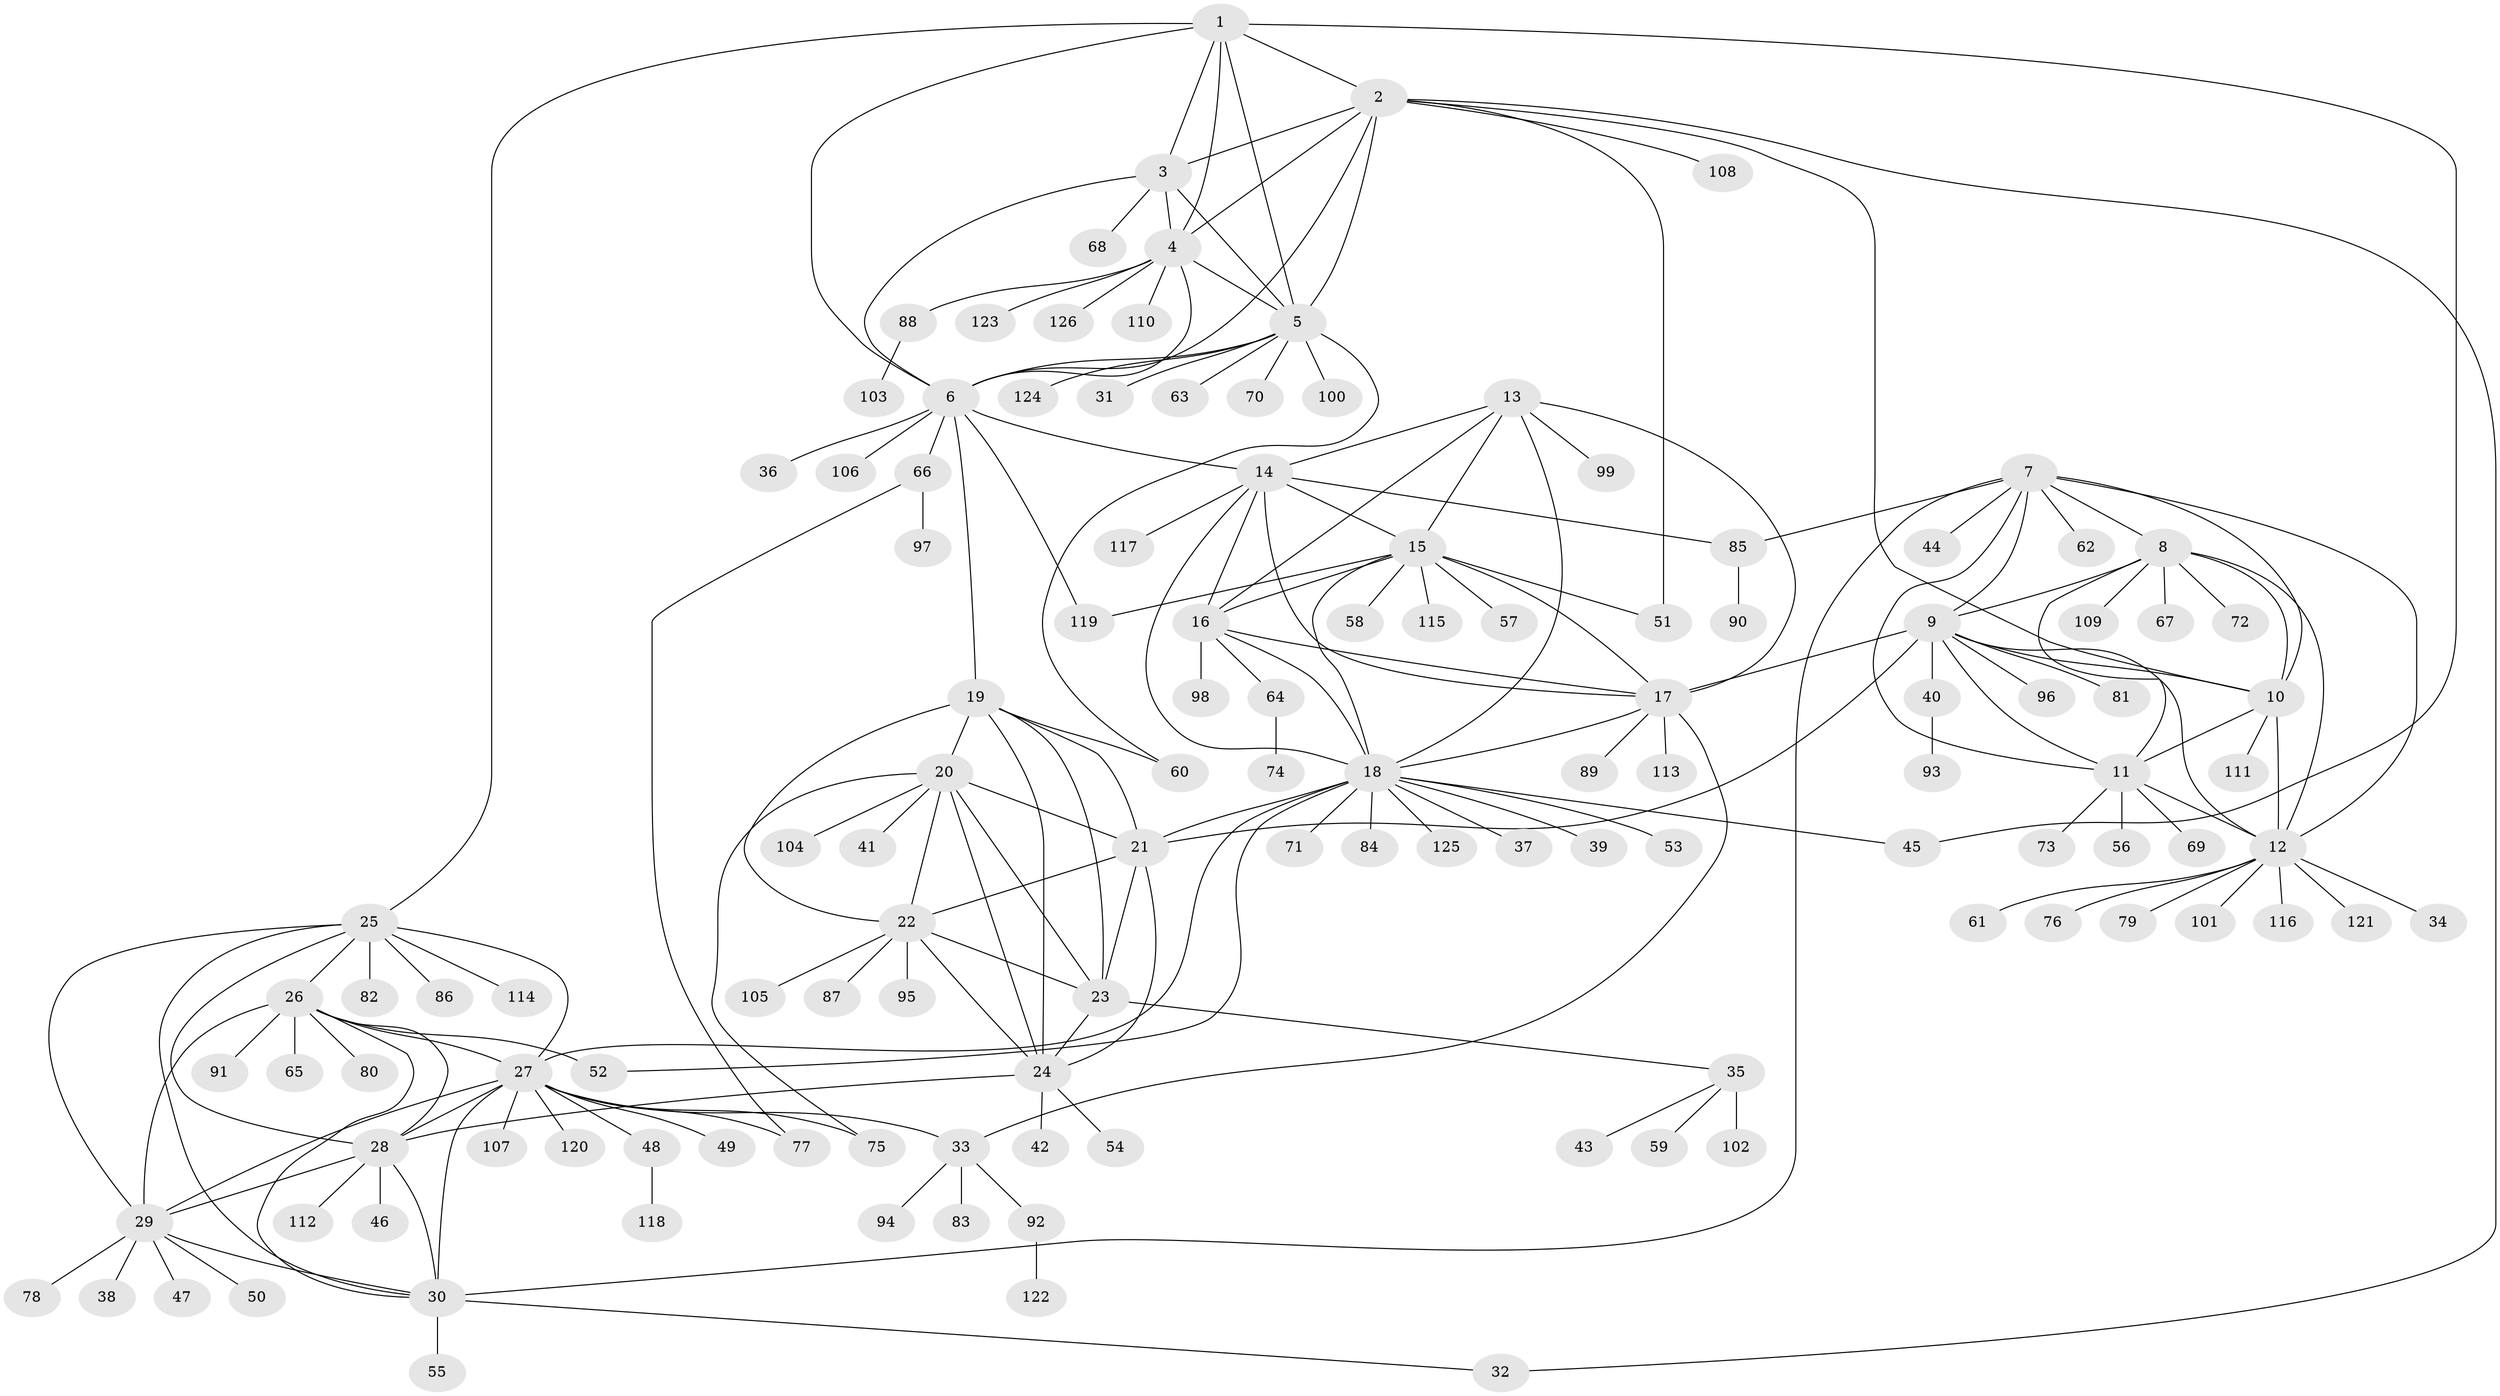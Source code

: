 // coarse degree distribution, {7: 0.06578947368421052, 8: 0.07894736842105263, 5: 0.02631578947368421, 10: 0.039473684210526314, 6: 0.07894736842105263, 9: 0.013157894736842105, 14: 0.013157894736842105, 12: 0.013157894736842105, 1: 0.4868421052631579, 2: 0.15789473684210525, 4: 0.013157894736842105, 3: 0.013157894736842105}
// Generated by graph-tools (version 1.1) at 2025/52/03/04/25 22:52:41]
// undirected, 126 vertices, 191 edges
graph export_dot {
  node [color=gray90,style=filled];
  1;
  2;
  3;
  4;
  5;
  6;
  7;
  8;
  9;
  10;
  11;
  12;
  13;
  14;
  15;
  16;
  17;
  18;
  19;
  20;
  21;
  22;
  23;
  24;
  25;
  26;
  27;
  28;
  29;
  30;
  31;
  32;
  33;
  34;
  35;
  36;
  37;
  38;
  39;
  40;
  41;
  42;
  43;
  44;
  45;
  46;
  47;
  48;
  49;
  50;
  51;
  52;
  53;
  54;
  55;
  56;
  57;
  58;
  59;
  60;
  61;
  62;
  63;
  64;
  65;
  66;
  67;
  68;
  69;
  70;
  71;
  72;
  73;
  74;
  75;
  76;
  77;
  78;
  79;
  80;
  81;
  82;
  83;
  84;
  85;
  86;
  87;
  88;
  89;
  90;
  91;
  92;
  93;
  94;
  95;
  96;
  97;
  98;
  99;
  100;
  101;
  102;
  103;
  104;
  105;
  106;
  107;
  108;
  109;
  110;
  111;
  112;
  113;
  114;
  115;
  116;
  117;
  118;
  119;
  120;
  121;
  122;
  123;
  124;
  125;
  126;
  1 -- 2;
  1 -- 3;
  1 -- 4;
  1 -- 5;
  1 -- 6;
  1 -- 25;
  1 -- 45;
  2 -- 3;
  2 -- 4;
  2 -- 5;
  2 -- 6;
  2 -- 10;
  2 -- 32;
  2 -- 51;
  2 -- 108;
  3 -- 4;
  3 -- 5;
  3 -- 6;
  3 -- 68;
  4 -- 5;
  4 -- 6;
  4 -- 88;
  4 -- 110;
  4 -- 123;
  4 -- 126;
  5 -- 6;
  5 -- 31;
  5 -- 60;
  5 -- 63;
  5 -- 70;
  5 -- 100;
  5 -- 124;
  6 -- 14;
  6 -- 19;
  6 -- 36;
  6 -- 66;
  6 -- 106;
  6 -- 119;
  7 -- 8;
  7 -- 9;
  7 -- 10;
  7 -- 11;
  7 -- 12;
  7 -- 30;
  7 -- 44;
  7 -- 62;
  7 -- 85;
  8 -- 9;
  8 -- 10;
  8 -- 11;
  8 -- 12;
  8 -- 67;
  8 -- 72;
  8 -- 109;
  9 -- 10;
  9 -- 11;
  9 -- 12;
  9 -- 17;
  9 -- 21;
  9 -- 40;
  9 -- 81;
  9 -- 96;
  10 -- 11;
  10 -- 12;
  10 -- 111;
  11 -- 12;
  11 -- 56;
  11 -- 69;
  11 -- 73;
  12 -- 34;
  12 -- 61;
  12 -- 76;
  12 -- 79;
  12 -- 101;
  12 -- 116;
  12 -- 121;
  13 -- 14;
  13 -- 15;
  13 -- 16;
  13 -- 17;
  13 -- 18;
  13 -- 99;
  14 -- 15;
  14 -- 16;
  14 -- 17;
  14 -- 18;
  14 -- 85;
  14 -- 117;
  15 -- 16;
  15 -- 17;
  15 -- 18;
  15 -- 51;
  15 -- 57;
  15 -- 58;
  15 -- 115;
  15 -- 119;
  16 -- 17;
  16 -- 18;
  16 -- 64;
  16 -- 98;
  17 -- 18;
  17 -- 33;
  17 -- 89;
  17 -- 113;
  18 -- 21;
  18 -- 27;
  18 -- 37;
  18 -- 39;
  18 -- 45;
  18 -- 52;
  18 -- 53;
  18 -- 71;
  18 -- 84;
  18 -- 125;
  19 -- 20;
  19 -- 21;
  19 -- 22;
  19 -- 23;
  19 -- 24;
  19 -- 60;
  20 -- 21;
  20 -- 22;
  20 -- 23;
  20 -- 24;
  20 -- 41;
  20 -- 75;
  20 -- 104;
  21 -- 22;
  21 -- 23;
  21 -- 24;
  22 -- 23;
  22 -- 24;
  22 -- 87;
  22 -- 95;
  22 -- 105;
  23 -- 24;
  23 -- 35;
  24 -- 28;
  24 -- 42;
  24 -- 54;
  25 -- 26;
  25 -- 27;
  25 -- 28;
  25 -- 29;
  25 -- 30;
  25 -- 82;
  25 -- 86;
  25 -- 114;
  26 -- 27;
  26 -- 28;
  26 -- 29;
  26 -- 30;
  26 -- 52;
  26 -- 65;
  26 -- 80;
  26 -- 91;
  27 -- 28;
  27 -- 29;
  27 -- 30;
  27 -- 33;
  27 -- 48;
  27 -- 49;
  27 -- 75;
  27 -- 77;
  27 -- 107;
  27 -- 120;
  28 -- 29;
  28 -- 30;
  28 -- 46;
  28 -- 112;
  29 -- 30;
  29 -- 38;
  29 -- 47;
  29 -- 50;
  29 -- 78;
  30 -- 32;
  30 -- 55;
  33 -- 83;
  33 -- 92;
  33 -- 94;
  35 -- 43;
  35 -- 59;
  35 -- 102;
  40 -- 93;
  48 -- 118;
  64 -- 74;
  66 -- 77;
  66 -- 97;
  85 -- 90;
  88 -- 103;
  92 -- 122;
}
